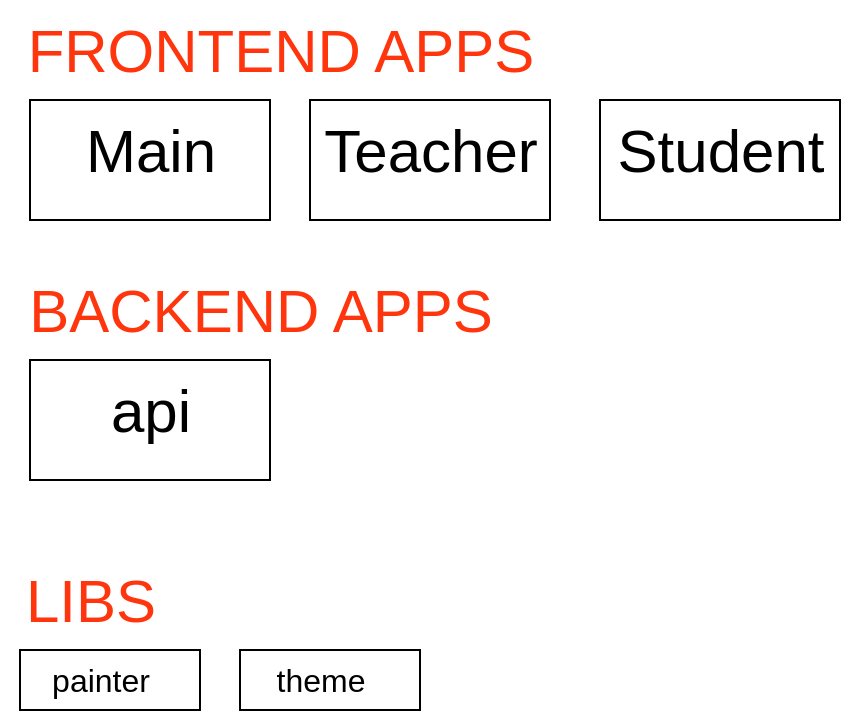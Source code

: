 <mxfile version="20.0.4" type="github">
  <diagram id="Kq0-8Cs4SJlKEejzkxdY" name="Page-1">
    <mxGraphModel dx="2005" dy="1604" grid="1" gridSize="10" guides="1" tooltips="1" connect="1" arrows="1" fold="1" page="1" pageScale="1" pageWidth="827" pageHeight="1169" math="0" shadow="0">
      <root>
        <mxCell id="0" />
        <mxCell id="1" parent="0" />
        <mxCell id="QlQQ5vbapS-88we6q0HZ-1" value="" style="rounded=0;whiteSpace=wrap;html=1;" vertex="1" parent="1">
          <mxGeometry x="-785" y="-1065" width="120" height="60" as="geometry" />
        </mxCell>
        <mxCell id="QlQQ5vbapS-88we6q0HZ-2" value="" style="rounded=0;whiteSpace=wrap;html=1;" vertex="1" parent="1">
          <mxGeometry x="-500" y="-1065" width="120" height="60" as="geometry" />
        </mxCell>
        <mxCell id="QlQQ5vbapS-88we6q0HZ-3" value="" style="rounded=0;whiteSpace=wrap;html=1;" vertex="1" parent="1">
          <mxGeometry x="-645" y="-1065" width="120" height="60" as="geometry" />
        </mxCell>
        <mxCell id="QlQQ5vbapS-88we6q0HZ-4" value="&lt;font style=&quot;font-size: 30px;&quot;&gt;Teacher&lt;/font&gt;" style="text;html=1;resizable=0;autosize=1;align=center;verticalAlign=middle;points=[];fillColor=none;strokeColor=none;rounded=0;" vertex="1" parent="1">
          <mxGeometry x="-650" y="-1065" width="130" height="50" as="geometry" />
        </mxCell>
        <mxCell id="QlQQ5vbapS-88we6q0HZ-5" value="&lt;font style=&quot;font-size: 30px;&quot;&gt;Student&lt;/font&gt;" style="text;html=1;resizable=0;autosize=1;align=center;verticalAlign=middle;points=[];fillColor=none;strokeColor=none;rounded=0;" vertex="1" parent="1">
          <mxGeometry x="-505" y="-1065" width="130" height="50" as="geometry" />
        </mxCell>
        <mxCell id="QlQQ5vbapS-88we6q0HZ-6" value="&lt;span style=&quot;font-size: 30px;&quot;&gt;Main&lt;/span&gt;" style="text;html=1;resizable=0;autosize=1;align=center;verticalAlign=middle;points=[];fillColor=none;strokeColor=none;rounded=0;" vertex="1" parent="1">
          <mxGeometry x="-770" y="-1065" width="90" height="50" as="geometry" />
        </mxCell>
        <mxCell id="QlQQ5vbapS-88we6q0HZ-7" value="" style="rounded=0;whiteSpace=wrap;html=1;fontSize=30;" vertex="1" parent="1">
          <mxGeometry x="-785" y="-935" width="120" height="60" as="geometry" />
        </mxCell>
        <mxCell id="QlQQ5vbapS-88we6q0HZ-8" value="api" style="text;html=1;resizable=0;autosize=1;align=center;verticalAlign=middle;points=[];fillColor=none;strokeColor=none;rounded=0;fontSize=30;" vertex="1" parent="1">
          <mxGeometry x="-755" y="-935" width="60" height="50" as="geometry" />
        </mxCell>
        <mxCell id="QlQQ5vbapS-88we6q0HZ-9" value="&lt;font color=&quot;#ff350d&quot;&gt;FRONTEND APPS&lt;/font&gt;" style="text;html=1;resizable=0;autosize=1;align=center;verticalAlign=middle;points=[];fillColor=none;strokeColor=none;rounded=0;fontSize=30;" vertex="1" parent="1">
          <mxGeometry x="-800" y="-1115" width="280" height="50" as="geometry" />
        </mxCell>
        <mxCell id="QlQQ5vbapS-88we6q0HZ-10" value="&lt;font color=&quot;#ff350d&quot;&gt;BACKEND APPS&lt;/font&gt;" style="text;html=1;resizable=0;autosize=1;align=center;verticalAlign=middle;points=[];fillColor=none;strokeColor=none;rounded=0;fontSize=30;" vertex="1" parent="1">
          <mxGeometry x="-800" y="-985" width="260" height="50" as="geometry" />
        </mxCell>
        <mxCell id="QlQQ5vbapS-88we6q0HZ-11" value="&lt;font color=&quot;#ff350d&quot;&gt;LIBS&lt;/font&gt;" style="text;html=1;resizable=0;autosize=1;align=center;verticalAlign=middle;points=[];fillColor=none;strokeColor=none;rounded=0;fontSize=30;" vertex="1" parent="1">
          <mxGeometry x="-800" y="-840" width="90" height="50" as="geometry" />
        </mxCell>
        <mxCell id="QlQQ5vbapS-88we6q0HZ-12" value="" style="rounded=0;whiteSpace=wrap;html=1;fontSize=30;fontColor=#FF350D;" vertex="1" parent="1">
          <mxGeometry x="-790" y="-790" width="90" height="30" as="geometry" />
        </mxCell>
        <mxCell id="QlQQ5vbapS-88we6q0HZ-13" value="painter" style="text;html=1;resizable=0;autosize=1;align=center;verticalAlign=middle;points=[];fillColor=none;strokeColor=none;rounded=0;fontSize=16;" vertex="1" parent="1">
          <mxGeometry x="-785" y="-790" width="70" height="30" as="geometry" />
        </mxCell>
        <mxCell id="QlQQ5vbapS-88we6q0HZ-15" value="" style="rounded=0;whiteSpace=wrap;html=1;fontSize=30;fontColor=#FF350D;" vertex="1" parent="1">
          <mxGeometry x="-680" y="-790" width="90" height="30" as="geometry" />
        </mxCell>
        <mxCell id="QlQQ5vbapS-88we6q0HZ-16" value="theme" style="text;html=1;resizable=0;autosize=1;align=center;verticalAlign=middle;points=[];fillColor=none;strokeColor=none;rounded=0;fontSize=16;" vertex="1" parent="1">
          <mxGeometry x="-675" y="-790" width="70" height="30" as="geometry" />
        </mxCell>
      </root>
    </mxGraphModel>
  </diagram>
</mxfile>

